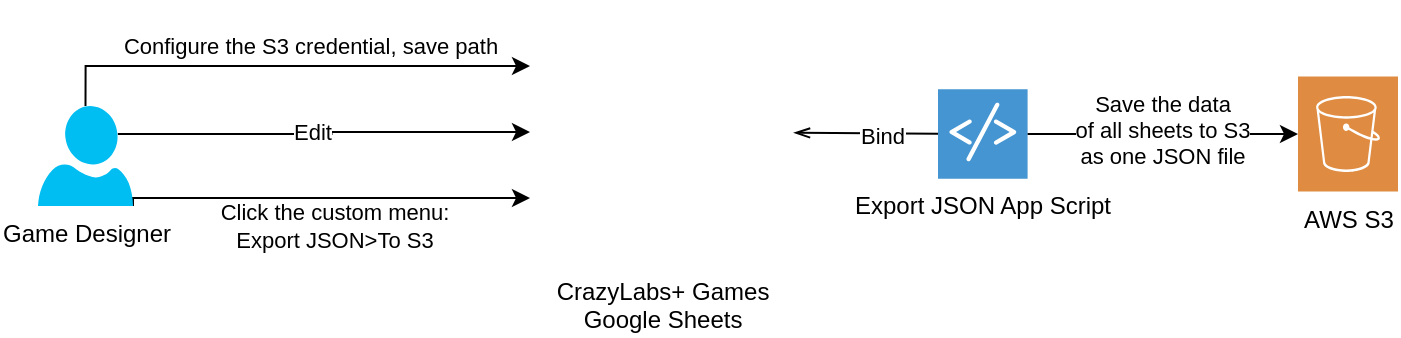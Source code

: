 <mxfile version="21.2.1" type="github">
  <diagram name="第 1 页" id="BbvM3w7qFwUASGTOfBqD">
    <mxGraphModel dx="1434" dy="734" grid="1" gridSize="10" guides="1" tooltips="1" connect="1" arrows="1" fold="1" page="1" pageScale="1" pageWidth="827" pageHeight="1169" math="0" shadow="0">
      <root>
        <mxCell id="0" />
        <mxCell id="1" parent="0" />
        <mxCell id="kDjE033Y1rrzG740soXx-1" value="CrazyLabs+ Games&lt;br&gt;Google Sheets" style="shape=image;html=1;verticalAlign=top;verticalLabelPosition=bottom;labelBackgroundColor=#ffffff;imageAspect=0;aspect=fixed;image=https://cdn3.iconfinder.com/data/icons/document-icons-2/30/647702-excel-128.png" vertex="1" parent="1">
          <mxGeometry x="320" y="107" width="132" height="132" as="geometry" />
        </mxCell>
        <mxCell id="kDjE033Y1rrzG740soXx-2" value="Export JSON App Script" style="shadow=0;dashed=0;html=1;strokeColor=none;fillColor=#4495D1;labelPosition=center;verticalLabelPosition=bottom;verticalAlign=top;align=center;outlineConnect=0;shape=mxgraph.veeam.script;" vertex="1" parent="1">
          <mxGeometry x="524" y="151.6" width="44.8" height="44.8" as="geometry" />
        </mxCell>
        <mxCell id="kDjE033Y1rrzG740soXx-3" value="" style="endArrow=none;html=1;rounded=0;startArrow=openThin;startFill=0;" edge="1" parent="1" source="kDjE033Y1rrzG740soXx-1" target="kDjE033Y1rrzG740soXx-2">
          <mxGeometry width="50" height="50" relative="1" as="geometry">
            <mxPoint x="454" y="300" as="sourcePoint" />
            <mxPoint x="504" y="250" as="targetPoint" />
          </mxGeometry>
        </mxCell>
        <mxCell id="kDjE033Y1rrzG740soXx-4" value="Bind" style="edgeLabel;html=1;align=center;verticalAlign=middle;resizable=0;points=[];" vertex="1" connectable="0" parent="kDjE033Y1rrzG740soXx-3">
          <mxGeometry x="0.222" y="-1" relative="1" as="geometry">
            <mxPoint as="offset" />
          </mxGeometry>
        </mxCell>
        <mxCell id="kDjE033Y1rrzG740soXx-6" value="" style="edgeStyle=orthogonalEdgeStyle;rounded=0;orthogonalLoop=1;jettySize=auto;html=1;exitX=0.84;exitY=0.28;exitDx=0;exitDy=0;exitPerimeter=0;entryX=0;entryY=0.5;entryDx=0;entryDy=0;" edge="1" parent="1" source="kDjE033Y1rrzG740soXx-5" target="kDjE033Y1rrzG740soXx-1">
          <mxGeometry relative="1" as="geometry" />
        </mxCell>
        <mxCell id="kDjE033Y1rrzG740soXx-7" value="Edit" style="edgeLabel;html=1;align=center;verticalAlign=middle;resizable=0;points=[];" vertex="1" connectable="0" parent="kDjE033Y1rrzG740soXx-6">
          <mxGeometry x="0.18" y="-2" relative="1" as="geometry">
            <mxPoint x="-24" y="-2" as="offset" />
          </mxGeometry>
        </mxCell>
        <mxCell id="kDjE033Y1rrzG740soXx-38" style="edgeStyle=orthogonalEdgeStyle;rounded=0;orthogonalLoop=1;jettySize=auto;html=1;exitX=1;exitY=1;exitDx=0;exitDy=0;exitPerimeter=0;entryX=0;entryY=0.75;entryDx=0;entryDy=0;" edge="1" parent="1" source="kDjE033Y1rrzG740soXx-5" target="kDjE033Y1rrzG740soXx-1">
          <mxGeometry relative="1" as="geometry">
            <Array as="points">
              <mxPoint x="122" y="206" />
            </Array>
          </mxGeometry>
        </mxCell>
        <mxCell id="kDjE033Y1rrzG740soXx-39" value="Click the custom menu:&lt;br&gt;Export JSON&amp;gt;To S3" style="edgeLabel;html=1;align=center;verticalAlign=middle;resizable=0;points=[];" vertex="1" connectable="0" parent="kDjE033Y1rrzG740soXx-38">
          <mxGeometry x="0.23" y="-1" relative="1" as="geometry">
            <mxPoint x="-20" y="13" as="offset" />
          </mxGeometry>
        </mxCell>
        <mxCell id="kDjE033Y1rrzG740soXx-42" style="edgeStyle=orthogonalEdgeStyle;rounded=0;orthogonalLoop=1;jettySize=auto;html=1;exitX=0.5;exitY=0;exitDx=0;exitDy=0;exitPerimeter=0;entryX=0;entryY=0.25;entryDx=0;entryDy=0;" edge="1" parent="1" source="kDjE033Y1rrzG740soXx-5" target="kDjE033Y1rrzG740soXx-1">
          <mxGeometry relative="1" as="geometry" />
        </mxCell>
        <mxCell id="kDjE033Y1rrzG740soXx-43" value="Configure the S3 credential, save path" style="edgeLabel;html=1;align=center;verticalAlign=middle;resizable=0;points=[];" vertex="1" connectable="0" parent="kDjE033Y1rrzG740soXx-42">
          <mxGeometry x="0.017" y="-1" relative="1" as="geometry">
            <mxPoint x="9" y="-11" as="offset" />
          </mxGeometry>
        </mxCell>
        <mxCell id="kDjE033Y1rrzG740soXx-5" value="Game Designer" style="verticalLabelPosition=bottom;html=1;verticalAlign=top;align=center;strokeColor=none;fillColor=#00BEF2;shape=mxgraph.azure.user;" vertex="1" parent="1">
          <mxGeometry x="74" y="160" width="47.5" height="50" as="geometry" />
        </mxCell>
        <mxCell id="kDjE033Y1rrzG740soXx-9" value="AWS S3" style="sketch=0;pointerEvents=1;shadow=0;dashed=0;html=1;strokeColor=none;fillColor=#DF8C42;labelPosition=center;verticalLabelPosition=bottom;verticalAlign=top;align=center;outlineConnect=0;shape=mxgraph.veeam2.aws_s3;" vertex="1" parent="1">
          <mxGeometry x="704" y="145.3" width="50" height="57.4" as="geometry" />
        </mxCell>
        <mxCell id="kDjE033Y1rrzG740soXx-40" value="" style="endArrow=classic;html=1;rounded=0;" edge="1" parent="1" source="kDjE033Y1rrzG740soXx-2" target="kDjE033Y1rrzG740soXx-9">
          <mxGeometry width="50" height="50" relative="1" as="geometry">
            <mxPoint x="394" y="279" as="sourcePoint" />
            <mxPoint x="444" y="229" as="targetPoint" />
          </mxGeometry>
        </mxCell>
        <mxCell id="kDjE033Y1rrzG740soXx-41" value="Save the data &lt;br&gt;of all sheets to S3&lt;br&gt;as one JSON file" style="edgeLabel;html=1;align=center;verticalAlign=middle;resizable=0;points=[];" vertex="1" connectable="0" parent="kDjE033Y1rrzG740soXx-40">
          <mxGeometry x="-0.007" y="2" relative="1" as="geometry">
            <mxPoint as="offset" />
          </mxGeometry>
        </mxCell>
      </root>
    </mxGraphModel>
  </diagram>
</mxfile>
